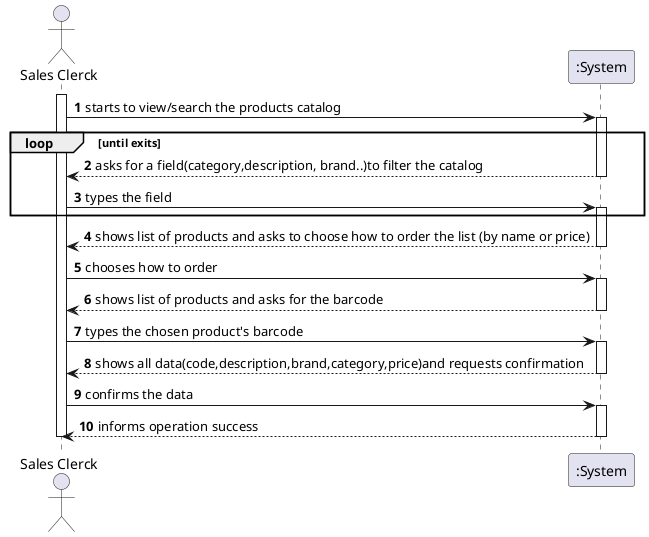 @startuml
autonumber
actor "Sales Clerck" as SC

activate SC
SC -> ":System" : starts to view/search the products catalog
activate ":System"
loop until exits
":System" --> SC : asks for a field(category,description, brand..)to filter the catalog
deactivate ":System"

SC -> ":System" : types the field
activate ":System"

end loop
":System" --> SC : shows list of products and asks to choose how to order the list (by name or price)
deactivate ":System"

SC -> ":System" : chooses how to order
activate ":System"

":System" --> SC : shows list of products and asks for the barcode
deactivate ":System"

SC -> ":System" : types the chosen product's barcode
activate ":System"


":System" --> SC :shows all data(code,description,brand,category,price)and requests confirmation
deactivate ":System"
SC -> ":System" : confirms the data

activate ":System"
":System" --> SC : informs operation success
deactivate ":System"

deactivate ":System"
deactivate SC

@enduml